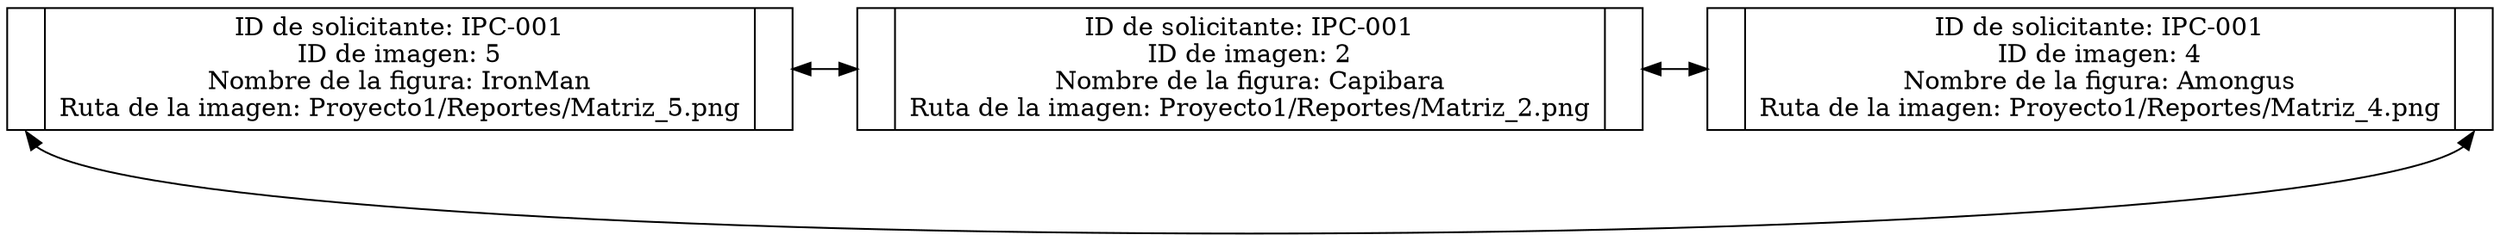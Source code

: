 digraph G {
    rankdir=LR;
    node[shape=record, height=.1]
    nodo0[label="{<f1>|ID de solicitante: IPC-001\nID de imagen: 5\nNombre de la figura: IronMan\nRuta de la imagen: Proyecto1/Reportes/Matriz_5.png\n|<f2>}"];
nodo1[label="{<f1>|ID de solicitante: IPC-001\nID de imagen: 2\nNombre de la figura: Capibara\nRuta de la imagen: Proyecto1/Reportes/Matriz_2.png\n|<f2>}"];
nodo2[label="{<f1>|ID de solicitante: IPC-001\nID de imagen: 4\nNombre de la figura: Amongus\nRuta de la imagen: Proyecto1/Reportes/Matriz_4.png\n|<f2>}"];
nodo0:f2 -> nodo1:f1[dir=both];
nodo1:f2 -> nodo2:f1[dir=both];
nodo0:f1 -> nodo2:f2 [dir=both constraint=false];
}